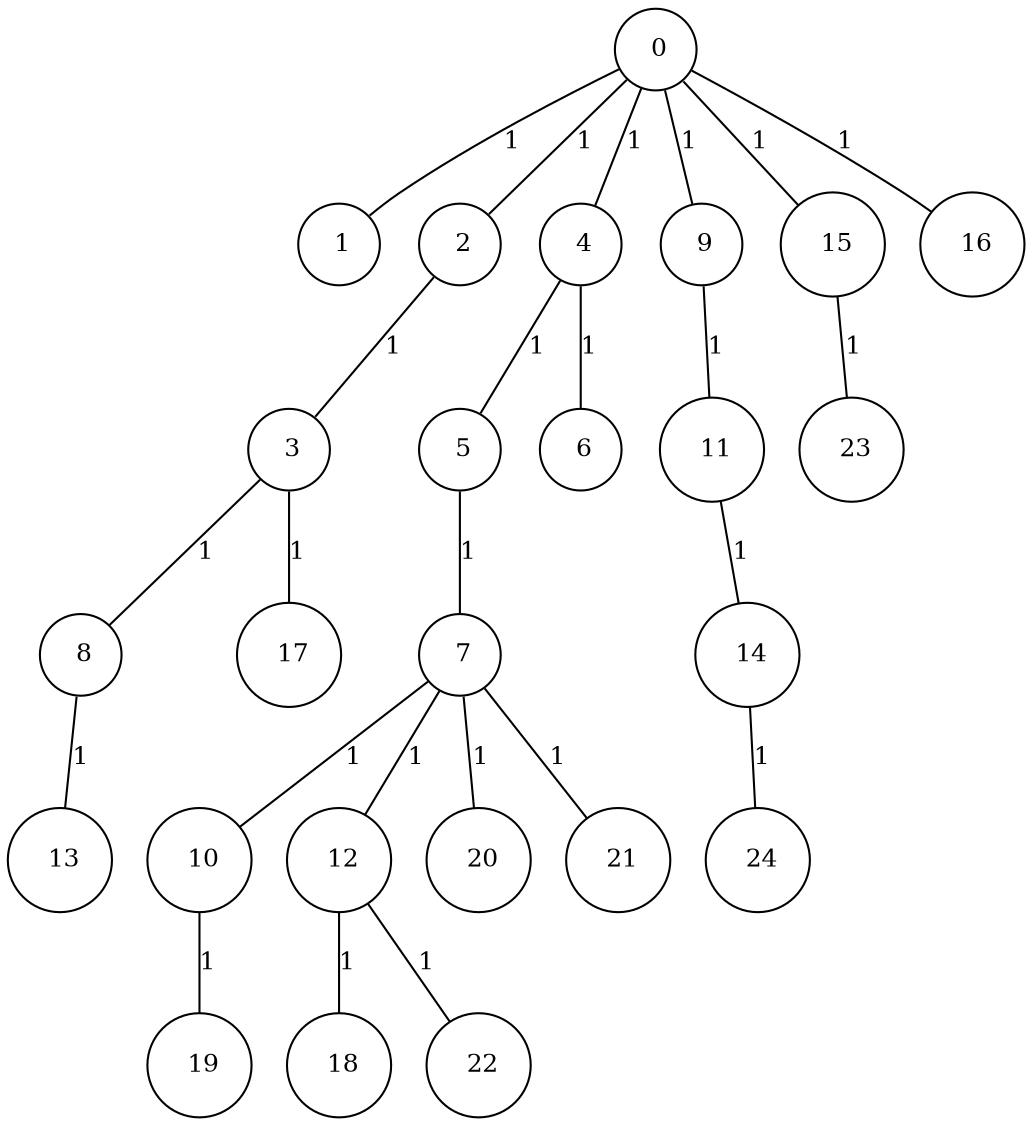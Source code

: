 graph G {
size="8.5,11;"
ratio = "expand;"
fixedsize="true;"
overlap="scale;"
node[shape=circle,width=.12,hight=.12,fontsize=12]
edge[fontsize=12]

0[label=" 0" color=black, pos="2.2705781,0.061042863!"];
1[label=" 1" color=black, pos="1.7110838,2.2103994!"];
2[label=" 2" color=black, pos="2.7281517,1.0076342!"];
3[label=" 3" color=black, pos="2.4603875,2.9188837!"];
4[label=" 4" color=black, pos="2.9835885,0.75575397!"];
5[label=" 5" color=black, pos="0.84779311,2.5303974!"];
6[label=" 6" color=black, pos="2.1306483,2.0392022!"];
7[label=" 7" color=black, pos="1.1223467,2.0228007!"];
8[label=" 8" color=black, pos="2.1367563,2.9297237!"];
9[label=" 9" color=black, pos="0.53962399,1.7199107!"];
10[label=" 10" color=black, pos="2.6168425,0.68078121!"];
11[label=" 11" color=black, pos="1.6686339,2.2106312!"];
12[label=" 12" color=black, pos="2.2912682,0.80022509!"];
13[label=" 13" color=black, pos="0.33586931,1.4986842!"];
14[label=" 14" color=black, pos="2.4480659,0.54108942!"];
15[label=" 15" color=black, pos="2.1337307,0.9633374!"];
16[label=" 16" color=black, pos="2.6477336,0.11832705!"];
17[label=" 17" color=black, pos="2.0331843,0.45513333!"];
18[label=" 18" color=black, pos="0.5657826,0.72725676!"];
19[label=" 19" color=black, pos="0.73557948,0.88663881!"];
20[label=" 20" color=black, pos="0.90427319,1.1659091!"];
21[label=" 21" color=black, pos="0.017486415,0.7066601!"];
22[label=" 22" color=black, pos="0.20247968,2.0359648!"];
23[label=" 23" color=black, pos="0.8116396,0.6066973!"];
24[label=" 24" color=black, pos="2.8923634,1.6467308!"];
0--1[label="1"]
0--2[label="1"]
0--4[label="1"]
0--9[label="1"]
0--15[label="1"]
0--16[label="1"]
2--3[label="1"]
3--8[label="1"]
3--17[label="1"]
4--5[label="1"]
4--6[label="1"]
5--7[label="1"]
7--10[label="1"]
7--12[label="1"]
7--20[label="1"]
7--21[label="1"]
8--13[label="1"]
9--11[label="1"]
10--19[label="1"]
11--14[label="1"]
12--18[label="1"]
12--22[label="1"]
14--24[label="1"]
15--23[label="1"]

}

